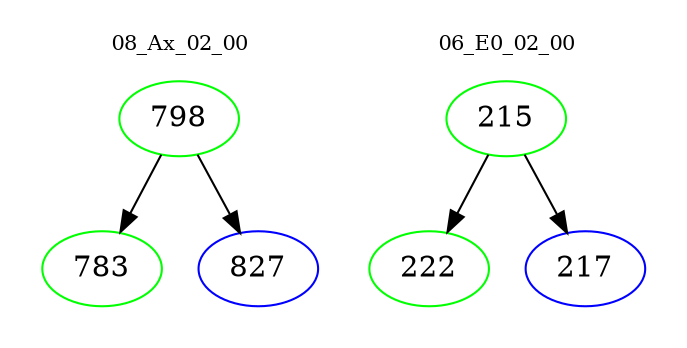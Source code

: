 digraph{
subgraph cluster_0 {
color = white
label = "08_Ax_02_00";
fontsize=10;
T0_798 [label="798", color="green"]
T0_798 -> T0_783 [color="black"]
T0_783 [label="783", color="green"]
T0_798 -> T0_827 [color="black"]
T0_827 [label="827", color="blue"]
}
subgraph cluster_1 {
color = white
label = "06_E0_02_00";
fontsize=10;
T1_215 [label="215", color="green"]
T1_215 -> T1_222 [color="black"]
T1_222 [label="222", color="green"]
T1_215 -> T1_217 [color="black"]
T1_217 [label="217", color="blue"]
}
}

